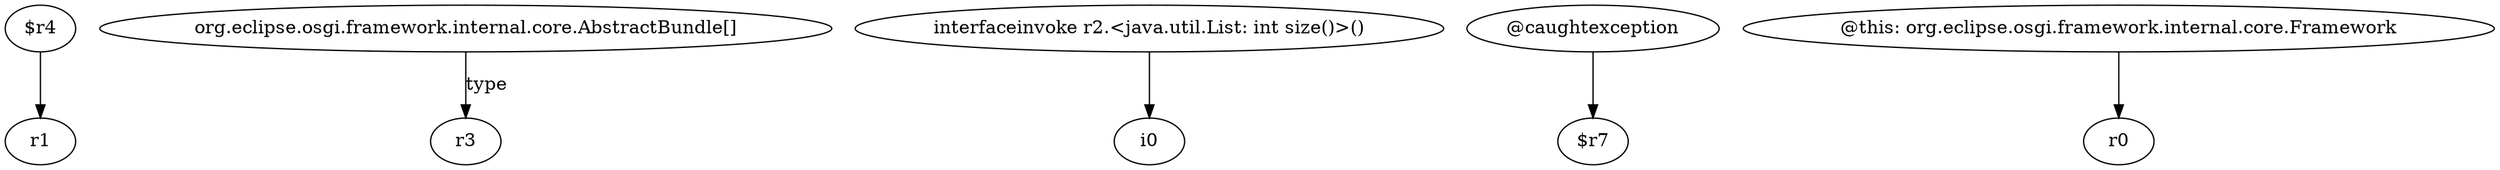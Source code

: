 digraph g {
0[label="$r4"]
1[label="r1"]
0->1[label=""]
2[label="org.eclipse.osgi.framework.internal.core.AbstractBundle[]"]
3[label="r3"]
2->3[label="type"]
4[label="interfaceinvoke r2.<java.util.List: int size()>()"]
5[label="i0"]
4->5[label=""]
6[label="@caughtexception"]
7[label="$r7"]
6->7[label=""]
8[label="@this: org.eclipse.osgi.framework.internal.core.Framework"]
9[label="r0"]
8->9[label=""]
}
